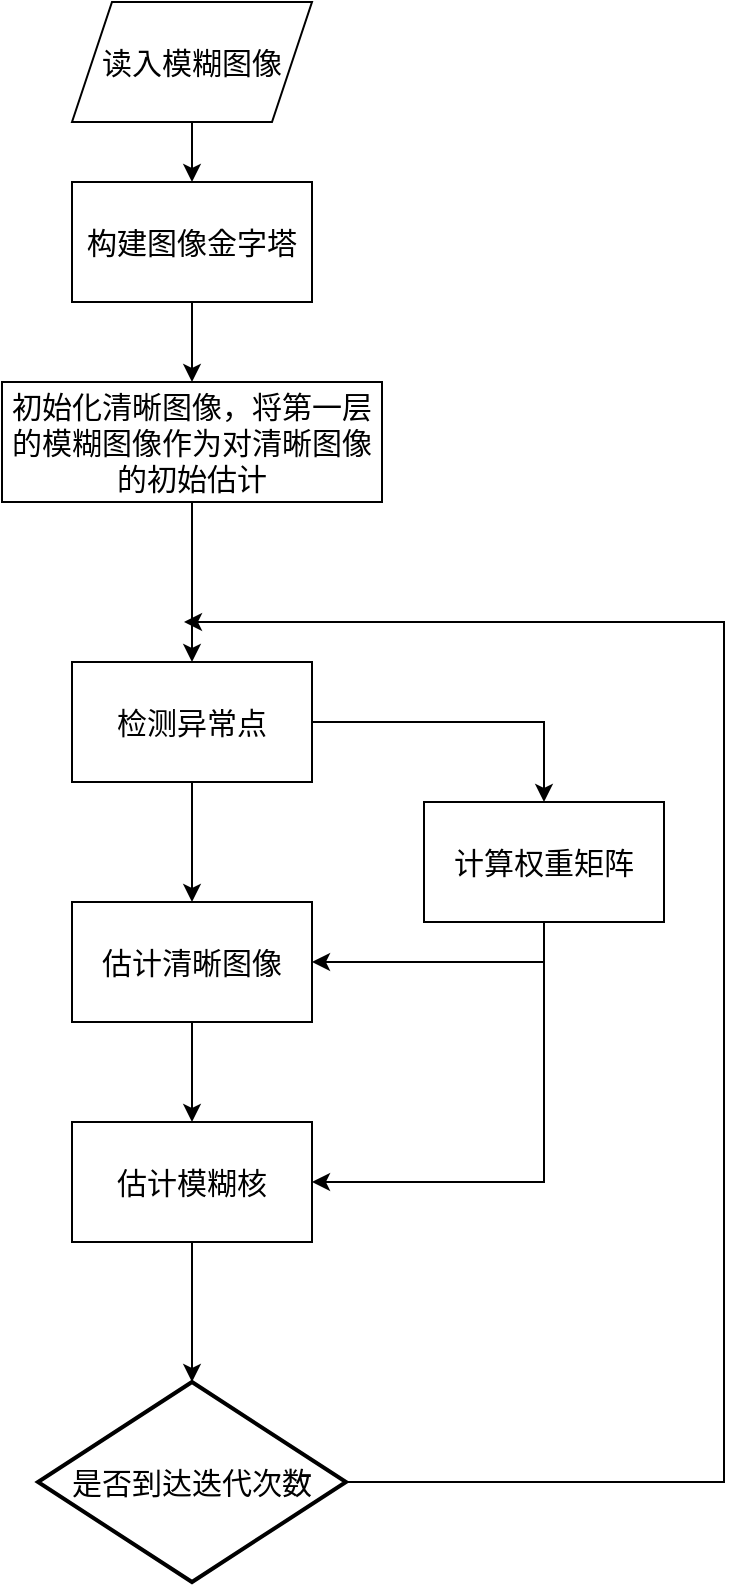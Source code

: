 <mxfile version="21.7.5" type="github">
  <diagram id="C5RBs43oDa-KdzZeNtuy" name="Page-1">
    <mxGraphModel dx="1213" dy="780" grid="1" gridSize="10" guides="1" tooltips="1" connect="1" arrows="1" fold="1" page="1" pageScale="1" pageWidth="827" pageHeight="1169" math="0" shadow="0">
      <root>
        <mxCell id="WIyWlLk6GJQsqaUBKTNV-0" />
        <mxCell id="WIyWlLk6GJQsqaUBKTNV-1" parent="WIyWlLk6GJQsqaUBKTNV-0" />
        <mxCell id="pH6TI1Z_hrTmqN3suIDE-2" value="" style="edgeStyle=orthogonalEdgeStyle;rounded=0;orthogonalLoop=1;jettySize=auto;html=1;" edge="1" parent="WIyWlLk6GJQsqaUBKTNV-1" source="pH6TI1Z_hrTmqN3suIDE-0" target="pH6TI1Z_hrTmqN3suIDE-1">
          <mxGeometry relative="1" as="geometry" />
        </mxCell>
        <mxCell id="pH6TI1Z_hrTmqN3suIDE-0" value="&lt;font style=&quot;font-size: 15px;&quot;&gt;读入模糊图像&lt;/font&gt;" style="shape=parallelogram;perimeter=parallelogramPerimeter;whiteSpace=wrap;html=1;fixedSize=1;" vertex="1" parent="WIyWlLk6GJQsqaUBKTNV-1">
          <mxGeometry x="354" y="30" width="120" height="60" as="geometry" />
        </mxCell>
        <mxCell id="pH6TI1Z_hrTmqN3suIDE-4" value="" style="edgeStyle=orthogonalEdgeStyle;rounded=0;orthogonalLoop=1;jettySize=auto;html=1;" edge="1" parent="WIyWlLk6GJQsqaUBKTNV-1" source="pH6TI1Z_hrTmqN3suIDE-1" target="pH6TI1Z_hrTmqN3suIDE-3">
          <mxGeometry relative="1" as="geometry" />
        </mxCell>
        <mxCell id="pH6TI1Z_hrTmqN3suIDE-1" value="&lt;font style=&quot;font-size: 15px;&quot;&gt;构建图像金字塔&lt;/font&gt;" style="whiteSpace=wrap;html=1;" vertex="1" parent="WIyWlLk6GJQsqaUBKTNV-1">
          <mxGeometry x="354" y="120" width="120" height="60" as="geometry" />
        </mxCell>
        <mxCell id="pH6TI1Z_hrTmqN3suIDE-7" value="" style="edgeStyle=orthogonalEdgeStyle;rounded=0;orthogonalLoop=1;jettySize=auto;html=1;" edge="1" parent="WIyWlLk6GJQsqaUBKTNV-1" source="pH6TI1Z_hrTmqN3suIDE-3" target="pH6TI1Z_hrTmqN3suIDE-6">
          <mxGeometry relative="1" as="geometry" />
        </mxCell>
        <mxCell id="pH6TI1Z_hrTmqN3suIDE-3" value="&lt;font style=&quot;font-size: 15px;&quot;&gt;初始化清晰图像，将第一层的模糊图像作为对清晰图像的初始估计&lt;/font&gt;" style="whiteSpace=wrap;html=1;" vertex="1" parent="WIyWlLk6GJQsqaUBKTNV-1">
          <mxGeometry x="319" y="220" width="190" height="60" as="geometry" />
        </mxCell>
        <mxCell id="pH6TI1Z_hrTmqN3suIDE-9" value="" style="edgeStyle=orthogonalEdgeStyle;rounded=0;orthogonalLoop=1;jettySize=auto;html=1;" edge="1" parent="WIyWlLk6GJQsqaUBKTNV-1" source="pH6TI1Z_hrTmqN3suIDE-6" target="pH6TI1Z_hrTmqN3suIDE-8">
          <mxGeometry relative="1" as="geometry" />
        </mxCell>
        <mxCell id="pH6TI1Z_hrTmqN3suIDE-11" value="" style="edgeStyle=orthogonalEdgeStyle;rounded=0;orthogonalLoop=1;jettySize=auto;html=1;" edge="1" parent="WIyWlLk6GJQsqaUBKTNV-1" source="pH6TI1Z_hrTmqN3suIDE-6" target="pH6TI1Z_hrTmqN3suIDE-10">
          <mxGeometry relative="1" as="geometry" />
        </mxCell>
        <mxCell id="pH6TI1Z_hrTmqN3suIDE-6" value="&lt;font style=&quot;font-size: 15px;&quot;&gt;检测异常点&lt;/font&gt;" style="whiteSpace=wrap;html=1;" vertex="1" parent="WIyWlLk6GJQsqaUBKTNV-1">
          <mxGeometry x="354" y="360" width="120" height="60" as="geometry" />
        </mxCell>
        <mxCell id="pH6TI1Z_hrTmqN3suIDE-13" style="edgeStyle=orthogonalEdgeStyle;rounded=0;orthogonalLoop=1;jettySize=auto;html=1;exitX=0.5;exitY=1;exitDx=0;exitDy=0;entryX=1;entryY=0.5;entryDx=0;entryDy=0;" edge="1" parent="WIyWlLk6GJQsqaUBKTNV-1" source="pH6TI1Z_hrTmqN3suIDE-8" target="pH6TI1Z_hrTmqN3suIDE-10">
          <mxGeometry relative="1" as="geometry" />
        </mxCell>
        <mxCell id="pH6TI1Z_hrTmqN3suIDE-16" style="edgeStyle=orthogonalEdgeStyle;rounded=0;orthogonalLoop=1;jettySize=auto;html=1;exitX=0.5;exitY=1;exitDx=0;exitDy=0;entryX=1;entryY=0.5;entryDx=0;entryDy=0;" edge="1" parent="WIyWlLk6GJQsqaUBKTNV-1" source="pH6TI1Z_hrTmqN3suIDE-8" target="pH6TI1Z_hrTmqN3suIDE-14">
          <mxGeometry relative="1" as="geometry" />
        </mxCell>
        <mxCell id="pH6TI1Z_hrTmqN3suIDE-8" value="&lt;font style=&quot;font-size: 15px;&quot;&gt;计算权重矩阵&lt;/font&gt;" style="whiteSpace=wrap;html=1;" vertex="1" parent="WIyWlLk6GJQsqaUBKTNV-1">
          <mxGeometry x="530" y="430" width="120" height="60" as="geometry" />
        </mxCell>
        <mxCell id="pH6TI1Z_hrTmqN3suIDE-15" value="" style="edgeStyle=orthogonalEdgeStyle;rounded=0;orthogonalLoop=1;jettySize=auto;html=1;" edge="1" parent="WIyWlLk6GJQsqaUBKTNV-1" source="pH6TI1Z_hrTmqN3suIDE-10" target="pH6TI1Z_hrTmqN3suIDE-14">
          <mxGeometry relative="1" as="geometry" />
        </mxCell>
        <mxCell id="pH6TI1Z_hrTmqN3suIDE-10" value="&lt;font style=&quot;font-size: 15px;&quot;&gt;估计清晰图像&lt;/font&gt;" style="whiteSpace=wrap;html=1;" vertex="1" parent="WIyWlLk6GJQsqaUBKTNV-1">
          <mxGeometry x="354" y="480" width="120" height="60" as="geometry" />
        </mxCell>
        <mxCell id="pH6TI1Z_hrTmqN3suIDE-18" value="" style="edgeStyle=orthogonalEdgeStyle;rounded=0;orthogonalLoop=1;jettySize=auto;html=1;" edge="1" parent="WIyWlLk6GJQsqaUBKTNV-1" source="pH6TI1Z_hrTmqN3suIDE-14">
          <mxGeometry relative="1" as="geometry">
            <mxPoint x="414" y="720" as="targetPoint" />
          </mxGeometry>
        </mxCell>
        <mxCell id="pH6TI1Z_hrTmqN3suIDE-14" value="&lt;font style=&quot;font-size: 15px;&quot;&gt;估计模糊核&lt;/font&gt;" style="whiteSpace=wrap;html=1;" vertex="1" parent="WIyWlLk6GJQsqaUBKTNV-1">
          <mxGeometry x="354" y="590" width="120" height="60" as="geometry" />
        </mxCell>
        <mxCell id="pH6TI1Z_hrTmqN3suIDE-25" style="edgeStyle=orthogonalEdgeStyle;rounded=0;orthogonalLoop=1;jettySize=auto;html=1;exitX=1;exitY=0.5;exitDx=0;exitDy=0;exitPerimeter=0;" edge="1" parent="WIyWlLk6GJQsqaUBKTNV-1" source="pH6TI1Z_hrTmqN3suIDE-24">
          <mxGeometry relative="1" as="geometry">
            <mxPoint x="410" y="340" as="targetPoint" />
            <Array as="points">
              <mxPoint x="680" y="770" />
              <mxPoint x="680" y="340" />
            </Array>
          </mxGeometry>
        </mxCell>
        <mxCell id="pH6TI1Z_hrTmqN3suIDE-24" value="&lt;font style=&quot;font-size: 15px;&quot;&gt;是否到达迭代次数&lt;/font&gt;" style="strokeWidth=2;html=1;shape=mxgraph.flowchart.decision;whiteSpace=wrap;" vertex="1" parent="WIyWlLk6GJQsqaUBKTNV-1">
          <mxGeometry x="337" y="720" width="154" height="100" as="geometry" />
        </mxCell>
      </root>
    </mxGraphModel>
  </diagram>
</mxfile>
